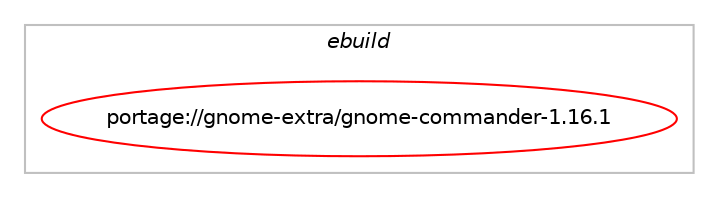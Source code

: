 digraph prolog {

# *************
# Graph options
# *************

newrank=true;
concentrate=true;
compound=true;
graph [rankdir=LR,fontname=Helvetica,fontsize=10,ranksep=1.5];#, ranksep=2.5, nodesep=0.2];
edge  [arrowhead=vee];
node  [fontname=Helvetica,fontsize=10];

# **********
# The ebuild
# **********

subgraph cluster_leftcol {
color=gray;
label=<<i>ebuild</i>>;
id [label="portage://gnome-extra/gnome-commander-1.16.1", color=red, width=4, href="../gnome-extra/gnome-commander-1.16.1.svg"];
}

# ****************
# The dependencies
# ****************

subgraph cluster_midcol {
color=gray;
label=<<i>dependencies</i>>;
subgraph cluster_compile {
fillcolor="#eeeeee";
style=filled;
label=<<i>compile</i>>;
# *** BEGIN UNKNOWN DEPENDENCY TYPE (TODO) ***
# id -> equal(use_conditional_group(positive,doc,portage://gnome-extra/gnome-commander-1.16.1,[package_dependency(portage://gnome-extra/gnome-commander-1.16.1,install,no,gnome-extra,yelp,none,[,,],[],[])]))
# *** END UNKNOWN DEPENDENCY TYPE (TODO) ***

# *** BEGIN UNKNOWN DEPENDENCY TYPE (TODO) ***
# id -> equal(use_conditional_group(positive,exif,portage://gnome-extra/gnome-commander-1.16.1,[package_dependency(portage://gnome-extra/gnome-commander-1.16.1,install,no,media-gfx,exiv2,greaterequal,[0.14,,,0.14],any_same_slot,[])]))
# *** END UNKNOWN DEPENDENCY TYPE (TODO) ***

# *** BEGIN UNKNOWN DEPENDENCY TYPE (TODO) ***
# id -> equal(use_conditional_group(positive,gsf,portage://gnome-extra/gnome-commander-1.16.1,[package_dependency(portage://gnome-extra/gnome-commander-1.16.1,install,no,gnome-extra,libgsf,greaterequal,[1.12,,,1.12],any_same_slot,[])]))
# *** END UNKNOWN DEPENDENCY TYPE (TODO) ***

# *** BEGIN UNKNOWN DEPENDENCY TYPE (TODO) ***
# id -> equal(use_conditional_group(positive,pdf,portage://gnome-extra/gnome-commander-1.16.1,[package_dependency(portage://gnome-extra/gnome-commander-1.16.1,install,no,app-text,poppler,greaterequal,[0.18,,,0.18],any_same_slot,[])]))
# *** END UNKNOWN DEPENDENCY TYPE (TODO) ***

# *** BEGIN UNKNOWN DEPENDENCY TYPE (TODO) ***
# id -> equal(use_conditional_group(positive,samba,portage://gnome-extra/gnome-commander-1.16.1,[package_dependency(portage://gnome-extra/gnome-commander-1.16.1,install,no,gnome-base,gvfs,none,[,,],[],[use(enable(samba),none)])]))
# *** END UNKNOWN DEPENDENCY TYPE (TODO) ***

# *** BEGIN UNKNOWN DEPENDENCY TYPE (TODO) ***
# id -> equal(use_conditional_group(positive,taglib,portage://gnome-extra/gnome-commander-1.16.1,[package_dependency(portage://gnome-extra/gnome-commander-1.16.1,install,no,media-libs,taglib,greaterequal,[1.4,,,1.4],[],[])]))
# *** END UNKNOWN DEPENDENCY TYPE (TODO) ***

# *** BEGIN UNKNOWN DEPENDENCY TYPE (TODO) ***
# id -> equal(use_conditional_group(positive,test,portage://gnome-extra/gnome-commander-1.16.1,[package_dependency(portage://gnome-extra/gnome-commander-1.16.1,install,no,dev-cpp,gtest,greaterequal,[1.7.0,,,1.7.0],[],[])]))
# *** END UNKNOWN DEPENDENCY TYPE (TODO) ***

# *** BEGIN UNKNOWN DEPENDENCY TYPE (TODO) ***
# id -> equal(package_dependency(portage://gnome-extra/gnome-commander-1.16.1,install,no,dev-libs,glib,greaterequal,[2.70.0,,,2.70.0],[slot(2)],[]))
# *** END UNKNOWN DEPENDENCY TYPE (TODO) ***

# *** BEGIN UNKNOWN DEPENDENCY TYPE (TODO) ***
# id -> equal(package_dependency(portage://gnome-extra/gnome-commander-1.16.1,install,no,x11-libs,gtk+,greaterequal,[2.24.0,,,2.24.0],[slot(2)],[]))
# *** END UNKNOWN DEPENDENCY TYPE (TODO) ***

}
subgraph cluster_compileandrun {
fillcolor="#eeeeee";
style=filled;
label=<<i>compile and run</i>>;
}
subgraph cluster_run {
fillcolor="#eeeeee";
style=filled;
label=<<i>run</i>>;
# *** BEGIN UNKNOWN DEPENDENCY TYPE (TODO) ***
# id -> equal(use_conditional_group(positive,doc,portage://gnome-extra/gnome-commander-1.16.1,[package_dependency(portage://gnome-extra/gnome-commander-1.16.1,run,no,gnome-extra,yelp,none,[,,],[],[])]))
# *** END UNKNOWN DEPENDENCY TYPE (TODO) ***

# *** BEGIN UNKNOWN DEPENDENCY TYPE (TODO) ***
# id -> equal(use_conditional_group(positive,exif,portage://gnome-extra/gnome-commander-1.16.1,[package_dependency(portage://gnome-extra/gnome-commander-1.16.1,run,no,media-gfx,exiv2,greaterequal,[0.14,,,0.14],any_same_slot,[])]))
# *** END UNKNOWN DEPENDENCY TYPE (TODO) ***

# *** BEGIN UNKNOWN DEPENDENCY TYPE (TODO) ***
# id -> equal(use_conditional_group(positive,gsf,portage://gnome-extra/gnome-commander-1.16.1,[package_dependency(portage://gnome-extra/gnome-commander-1.16.1,run,no,gnome-extra,libgsf,greaterequal,[1.12,,,1.12],any_same_slot,[])]))
# *** END UNKNOWN DEPENDENCY TYPE (TODO) ***

# *** BEGIN UNKNOWN DEPENDENCY TYPE (TODO) ***
# id -> equal(use_conditional_group(positive,pdf,portage://gnome-extra/gnome-commander-1.16.1,[package_dependency(portage://gnome-extra/gnome-commander-1.16.1,run,no,app-text,poppler,greaterequal,[0.18,,,0.18],any_same_slot,[])]))
# *** END UNKNOWN DEPENDENCY TYPE (TODO) ***

# *** BEGIN UNKNOWN DEPENDENCY TYPE (TODO) ***
# id -> equal(use_conditional_group(positive,samba,portage://gnome-extra/gnome-commander-1.16.1,[package_dependency(portage://gnome-extra/gnome-commander-1.16.1,run,no,gnome-base,gvfs,none,[,,],[],[use(enable(samba),none)])]))
# *** END UNKNOWN DEPENDENCY TYPE (TODO) ***

# *** BEGIN UNKNOWN DEPENDENCY TYPE (TODO) ***
# id -> equal(use_conditional_group(positive,taglib,portage://gnome-extra/gnome-commander-1.16.1,[package_dependency(portage://gnome-extra/gnome-commander-1.16.1,run,no,media-libs,taglib,greaterequal,[1.4,,,1.4],[],[])]))
# *** END UNKNOWN DEPENDENCY TYPE (TODO) ***

# *** BEGIN UNKNOWN DEPENDENCY TYPE (TODO) ***
# id -> equal(package_dependency(portage://gnome-extra/gnome-commander-1.16.1,run,no,dev-libs,glib,greaterequal,[2.70.0,,,2.70.0],[slot(2)],[]))
# *** END UNKNOWN DEPENDENCY TYPE (TODO) ***

# *** BEGIN UNKNOWN DEPENDENCY TYPE (TODO) ***
# id -> equal(package_dependency(portage://gnome-extra/gnome-commander-1.16.1,run,no,x11-libs,gtk+,greaterequal,[2.24.0,,,2.24.0],[slot(2)],[]))
# *** END UNKNOWN DEPENDENCY TYPE (TODO) ***

}
}

# **************
# The candidates
# **************

subgraph cluster_choices {
rank=same;
color=gray;
label=<<i>candidates</i>>;

}

}
